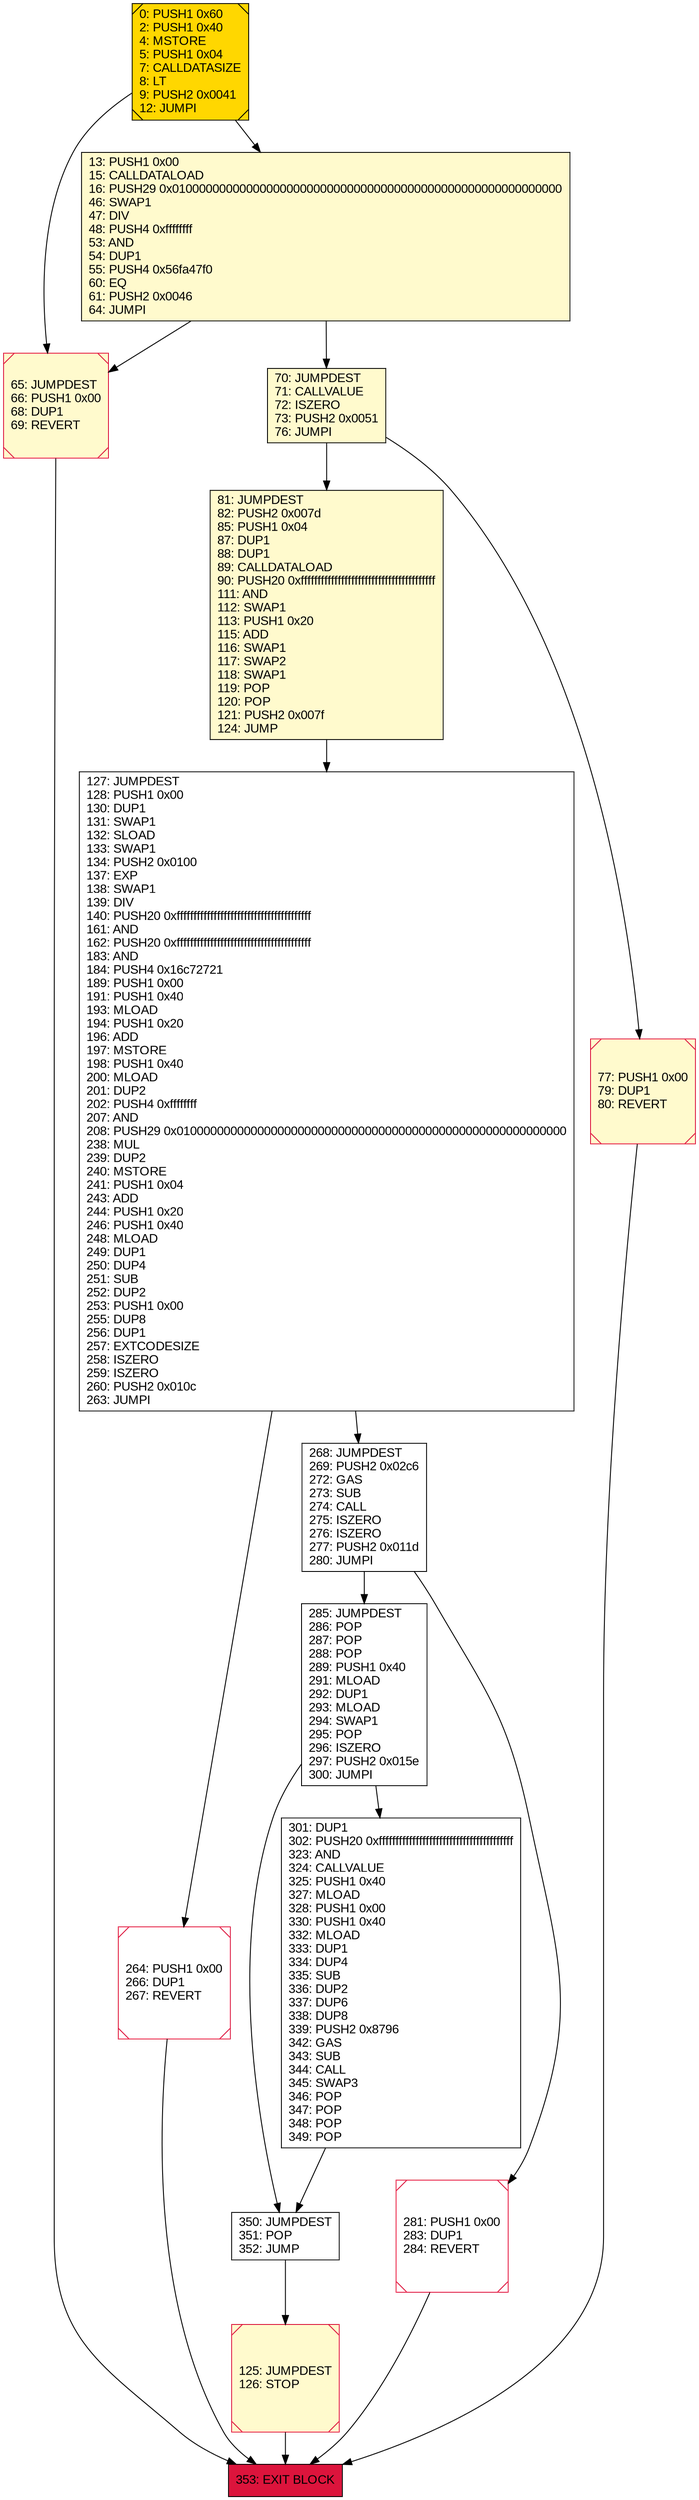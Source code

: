 digraph G {
bgcolor=transparent rankdir=UD;
node [shape=box style=filled color=black fillcolor=white fontname=arial fontcolor=black];
353 [label="353: EXIT BLOCK\l" fillcolor=crimson ];
65 [label="65: JUMPDEST\l66: PUSH1 0x00\l68: DUP1\l69: REVERT\l" fillcolor=lemonchiffon shape=Msquare color=crimson ];
81 [label="81: JUMPDEST\l82: PUSH2 0x007d\l85: PUSH1 0x04\l87: DUP1\l88: DUP1\l89: CALLDATALOAD\l90: PUSH20 0xffffffffffffffffffffffffffffffffffffffff\l111: AND\l112: SWAP1\l113: PUSH1 0x20\l115: ADD\l116: SWAP1\l117: SWAP2\l118: SWAP1\l119: POP\l120: POP\l121: PUSH2 0x007f\l124: JUMP\l" fillcolor=lemonchiffon ];
125 [label="125: JUMPDEST\l126: STOP\l" fillcolor=lemonchiffon shape=Msquare color=crimson ];
264 [label="264: PUSH1 0x00\l266: DUP1\l267: REVERT\l" shape=Msquare color=crimson ];
127 [label="127: JUMPDEST\l128: PUSH1 0x00\l130: DUP1\l131: SWAP1\l132: SLOAD\l133: SWAP1\l134: PUSH2 0x0100\l137: EXP\l138: SWAP1\l139: DIV\l140: PUSH20 0xffffffffffffffffffffffffffffffffffffffff\l161: AND\l162: PUSH20 0xffffffffffffffffffffffffffffffffffffffff\l183: AND\l184: PUSH4 0x16c72721\l189: PUSH1 0x00\l191: PUSH1 0x40\l193: MLOAD\l194: PUSH1 0x20\l196: ADD\l197: MSTORE\l198: PUSH1 0x40\l200: MLOAD\l201: DUP2\l202: PUSH4 0xffffffff\l207: AND\l208: PUSH29 0x0100000000000000000000000000000000000000000000000000000000\l238: MUL\l239: DUP2\l240: MSTORE\l241: PUSH1 0x04\l243: ADD\l244: PUSH1 0x20\l246: PUSH1 0x40\l248: MLOAD\l249: DUP1\l250: DUP4\l251: SUB\l252: DUP2\l253: PUSH1 0x00\l255: DUP8\l256: DUP1\l257: EXTCODESIZE\l258: ISZERO\l259: ISZERO\l260: PUSH2 0x010c\l263: JUMPI\l" ];
77 [label="77: PUSH1 0x00\l79: DUP1\l80: REVERT\l" fillcolor=lemonchiffon shape=Msquare color=crimson ];
268 [label="268: JUMPDEST\l269: PUSH2 0x02c6\l272: GAS\l273: SUB\l274: CALL\l275: ISZERO\l276: ISZERO\l277: PUSH2 0x011d\l280: JUMPI\l" ];
285 [label="285: JUMPDEST\l286: POP\l287: POP\l288: POP\l289: PUSH1 0x40\l291: MLOAD\l292: DUP1\l293: MLOAD\l294: SWAP1\l295: POP\l296: ISZERO\l297: PUSH2 0x015e\l300: JUMPI\l" ];
0 [label="0: PUSH1 0x60\l2: PUSH1 0x40\l4: MSTORE\l5: PUSH1 0x04\l7: CALLDATASIZE\l8: LT\l9: PUSH2 0x0041\l12: JUMPI\l" fillcolor=lemonchiffon shape=Msquare fillcolor=gold ];
70 [label="70: JUMPDEST\l71: CALLVALUE\l72: ISZERO\l73: PUSH2 0x0051\l76: JUMPI\l" fillcolor=lemonchiffon ];
281 [label="281: PUSH1 0x00\l283: DUP1\l284: REVERT\l" shape=Msquare color=crimson ];
350 [label="350: JUMPDEST\l351: POP\l352: JUMP\l" ];
13 [label="13: PUSH1 0x00\l15: CALLDATALOAD\l16: PUSH29 0x0100000000000000000000000000000000000000000000000000000000\l46: SWAP1\l47: DIV\l48: PUSH4 0xffffffff\l53: AND\l54: DUP1\l55: PUSH4 0x56fa47f0\l60: EQ\l61: PUSH2 0x0046\l64: JUMPI\l" fillcolor=lemonchiffon ];
301 [label="301: DUP1\l302: PUSH20 0xffffffffffffffffffffffffffffffffffffffff\l323: AND\l324: CALLVALUE\l325: PUSH1 0x40\l327: MLOAD\l328: PUSH1 0x00\l330: PUSH1 0x40\l332: MLOAD\l333: DUP1\l334: DUP4\l335: SUB\l336: DUP2\l337: DUP6\l338: DUP8\l339: PUSH2 0x8796\l342: GAS\l343: SUB\l344: CALL\l345: SWAP3\l346: POP\l347: POP\l348: POP\l349: POP\l" ];
127 -> 264;
65 -> 353;
127 -> 268;
301 -> 350;
13 -> 70;
125 -> 353;
264 -> 353;
0 -> 13;
285 -> 301;
77 -> 353;
285 -> 350;
81 -> 127;
350 -> 125;
0 -> 65;
70 -> 81;
268 -> 281;
268 -> 285;
281 -> 353;
13 -> 65;
70 -> 77;
}